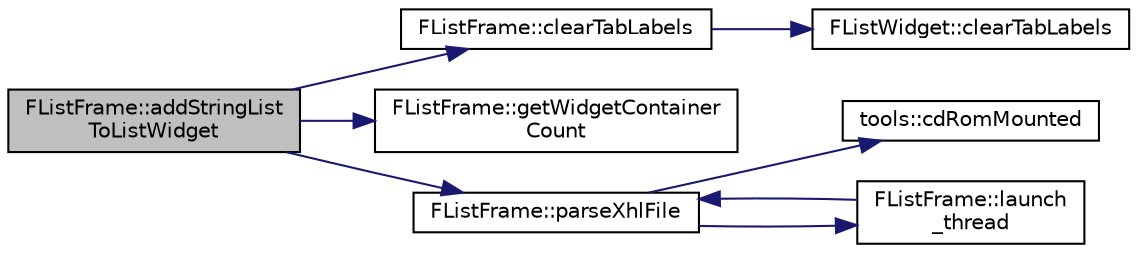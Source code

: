 digraph "FListFrame::addStringListToListWidget"
{
 // INTERACTIVE_SVG=YES
  edge [fontname="Helvetica",fontsize="10",labelfontname="Helvetica",labelfontsize="10"];
  node [fontname="Helvetica",fontsize="10",shape=record];
  rankdir="LR";
  Node55 [label="FListFrame::addStringList\lToListWidget",height=0.2,width=0.4,color="black", fillcolor="grey75", style="filled", fontcolor="black"];
  Node55 -> Node56 [color="midnightblue",fontsize="10",style="solid",fontname="Helvetica"];
  Node56 [label="FListFrame::clearTabLabels",height=0.2,width=0.4,color="black", fillcolor="white", style="filled",URL="$class_f_list_frame.html#a9353fe4926e97788a6462c3ee79f6a15"];
  Node56 -> Node57 [color="midnightblue",fontsize="10",style="solid",fontname="Helvetica"];
  Node57 [label="FListWidget::clearTabLabels",height=0.2,width=0.4,color="black", fillcolor="white", style="filled",URL="$class_f_list_widget.html#a74bf008958a87e9055b8ec6573d8e2e9"];
  Node55 -> Node58 [color="midnightblue",fontsize="10",style="solid",fontname="Helvetica"];
  Node58 [label="FListFrame::getWidgetContainer\lCount",height=0.2,width=0.4,color="black", fillcolor="white", style="filled",URL="$class_f_list_frame.html#a0ebe3d7847101344e70c84aff2be39b0",tooltip="Accesseur en lecture du nombre d&#39;éléments (nombre d&#39;onglets) du vecteur widgetContainer. "];
  Node55 -> Node59 [color="midnightblue",fontsize="10",style="solid",fontname="Helvetica"];
  Node59 [label="FListFrame::parseXhlFile",height=0.2,width=0.4,color="black", fillcolor="white", style="filled",URL="$class_f_list_frame.html#a802475894ee1e30753faed81d9f9dc4b",tooltip="Appelle parseXhlFile(const QString&) sur l&#39;ensemble de widgetContainer. "];
  Node59 -> Node60 [color="midnightblue",fontsize="10",style="solid",fontname="Helvetica"];
  Node60 [label="tools::cdRomMounted",height=0.2,width=0.4,color="black", fillcolor="white", style="filled",URL="$classtools.html#a0aa994303a938a76300767d2251b9f85",tooltip="Détecte si un disque optique est monté. "];
  Node59 -> Node61 [color="midnightblue",fontsize="10",style="solid",fontname="Helvetica"];
  Node61 [label="FListFrame::launch\l_thread",height=0.2,width=0.4,color="black", fillcolor="white", style="filled",URL="$class_f_list_frame.html#a22a50157e8c6d287c2b2c08d2b7deee9"];
  Node61 -> Node59 [color="midnightblue",fontsize="10",style="solid",fontname="Helvetica"];
}
